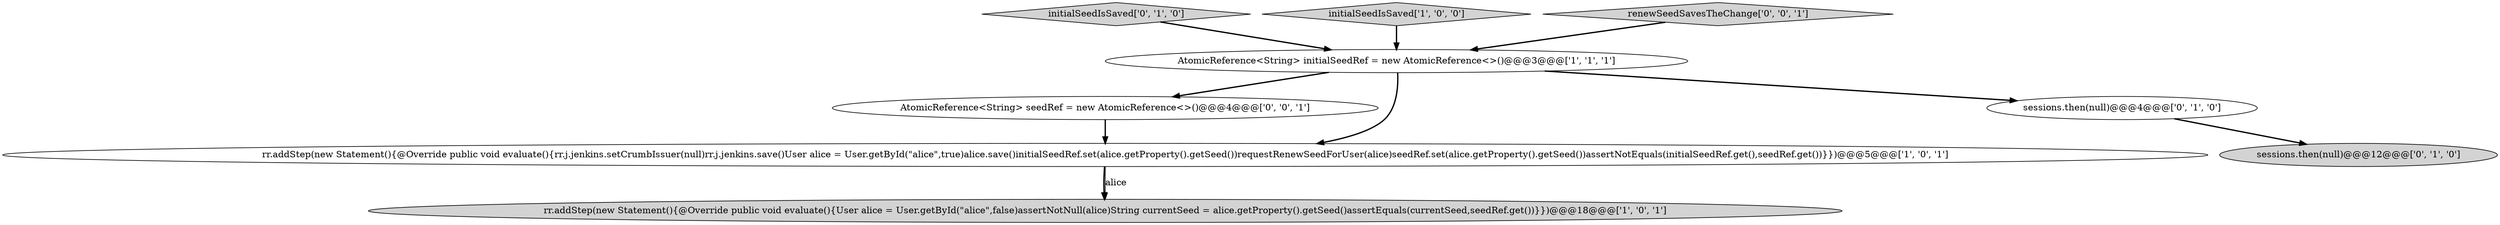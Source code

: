 digraph {
8 [style = filled, label = "AtomicReference<String> seedRef = new AtomicReference<>()@@@4@@@['0', '0', '1']", fillcolor = white, shape = ellipse image = "AAA0AAABBB3BBB"];
6 [style = filled, label = "initialSeedIsSaved['0', '1', '0']", fillcolor = lightgray, shape = diamond image = "AAA0AAABBB2BBB"];
0 [style = filled, label = "initialSeedIsSaved['1', '0', '0']", fillcolor = lightgray, shape = diamond image = "AAA0AAABBB1BBB"];
5 [style = filled, label = "sessions.then(null)@@@12@@@['0', '1', '0']", fillcolor = lightgray, shape = ellipse image = "AAA0AAABBB2BBB"];
4 [style = filled, label = "sessions.then(null)@@@4@@@['0', '1', '0']", fillcolor = white, shape = ellipse image = "AAA0AAABBB2BBB"];
2 [style = filled, label = "AtomicReference<String> initialSeedRef = new AtomicReference<>()@@@3@@@['1', '1', '1']", fillcolor = white, shape = ellipse image = "AAA0AAABBB1BBB"];
1 [style = filled, label = "rr.addStep(new Statement(){@Override public void evaluate(){User alice = User.getById(\"alice\",false)assertNotNull(alice)String currentSeed = alice.getProperty().getSeed()assertEquals(currentSeed,seedRef.get())}})@@@18@@@['1', '0', '1']", fillcolor = lightgray, shape = ellipse image = "AAA0AAABBB1BBB"];
7 [style = filled, label = "renewSeedSavesTheChange['0', '0', '1']", fillcolor = lightgray, shape = diamond image = "AAA0AAABBB3BBB"];
3 [style = filled, label = "rr.addStep(new Statement(){@Override public void evaluate(){rr.j.jenkins.setCrumbIssuer(null)rr.j.jenkins.save()User alice = User.getById(\"alice\",true)alice.save()initialSeedRef.set(alice.getProperty().getSeed())requestRenewSeedForUser(alice)seedRef.set(alice.getProperty().getSeed())assertNotEquals(initialSeedRef.get(),seedRef.get())}})@@@5@@@['1', '0', '1']", fillcolor = white, shape = ellipse image = "AAA0AAABBB1BBB"];
3->1 [style = bold, label=""];
3->1 [style = solid, label="alice"];
2->4 [style = bold, label=""];
4->5 [style = bold, label=""];
7->2 [style = bold, label=""];
2->3 [style = bold, label=""];
2->8 [style = bold, label=""];
0->2 [style = bold, label=""];
8->3 [style = bold, label=""];
6->2 [style = bold, label=""];
}
